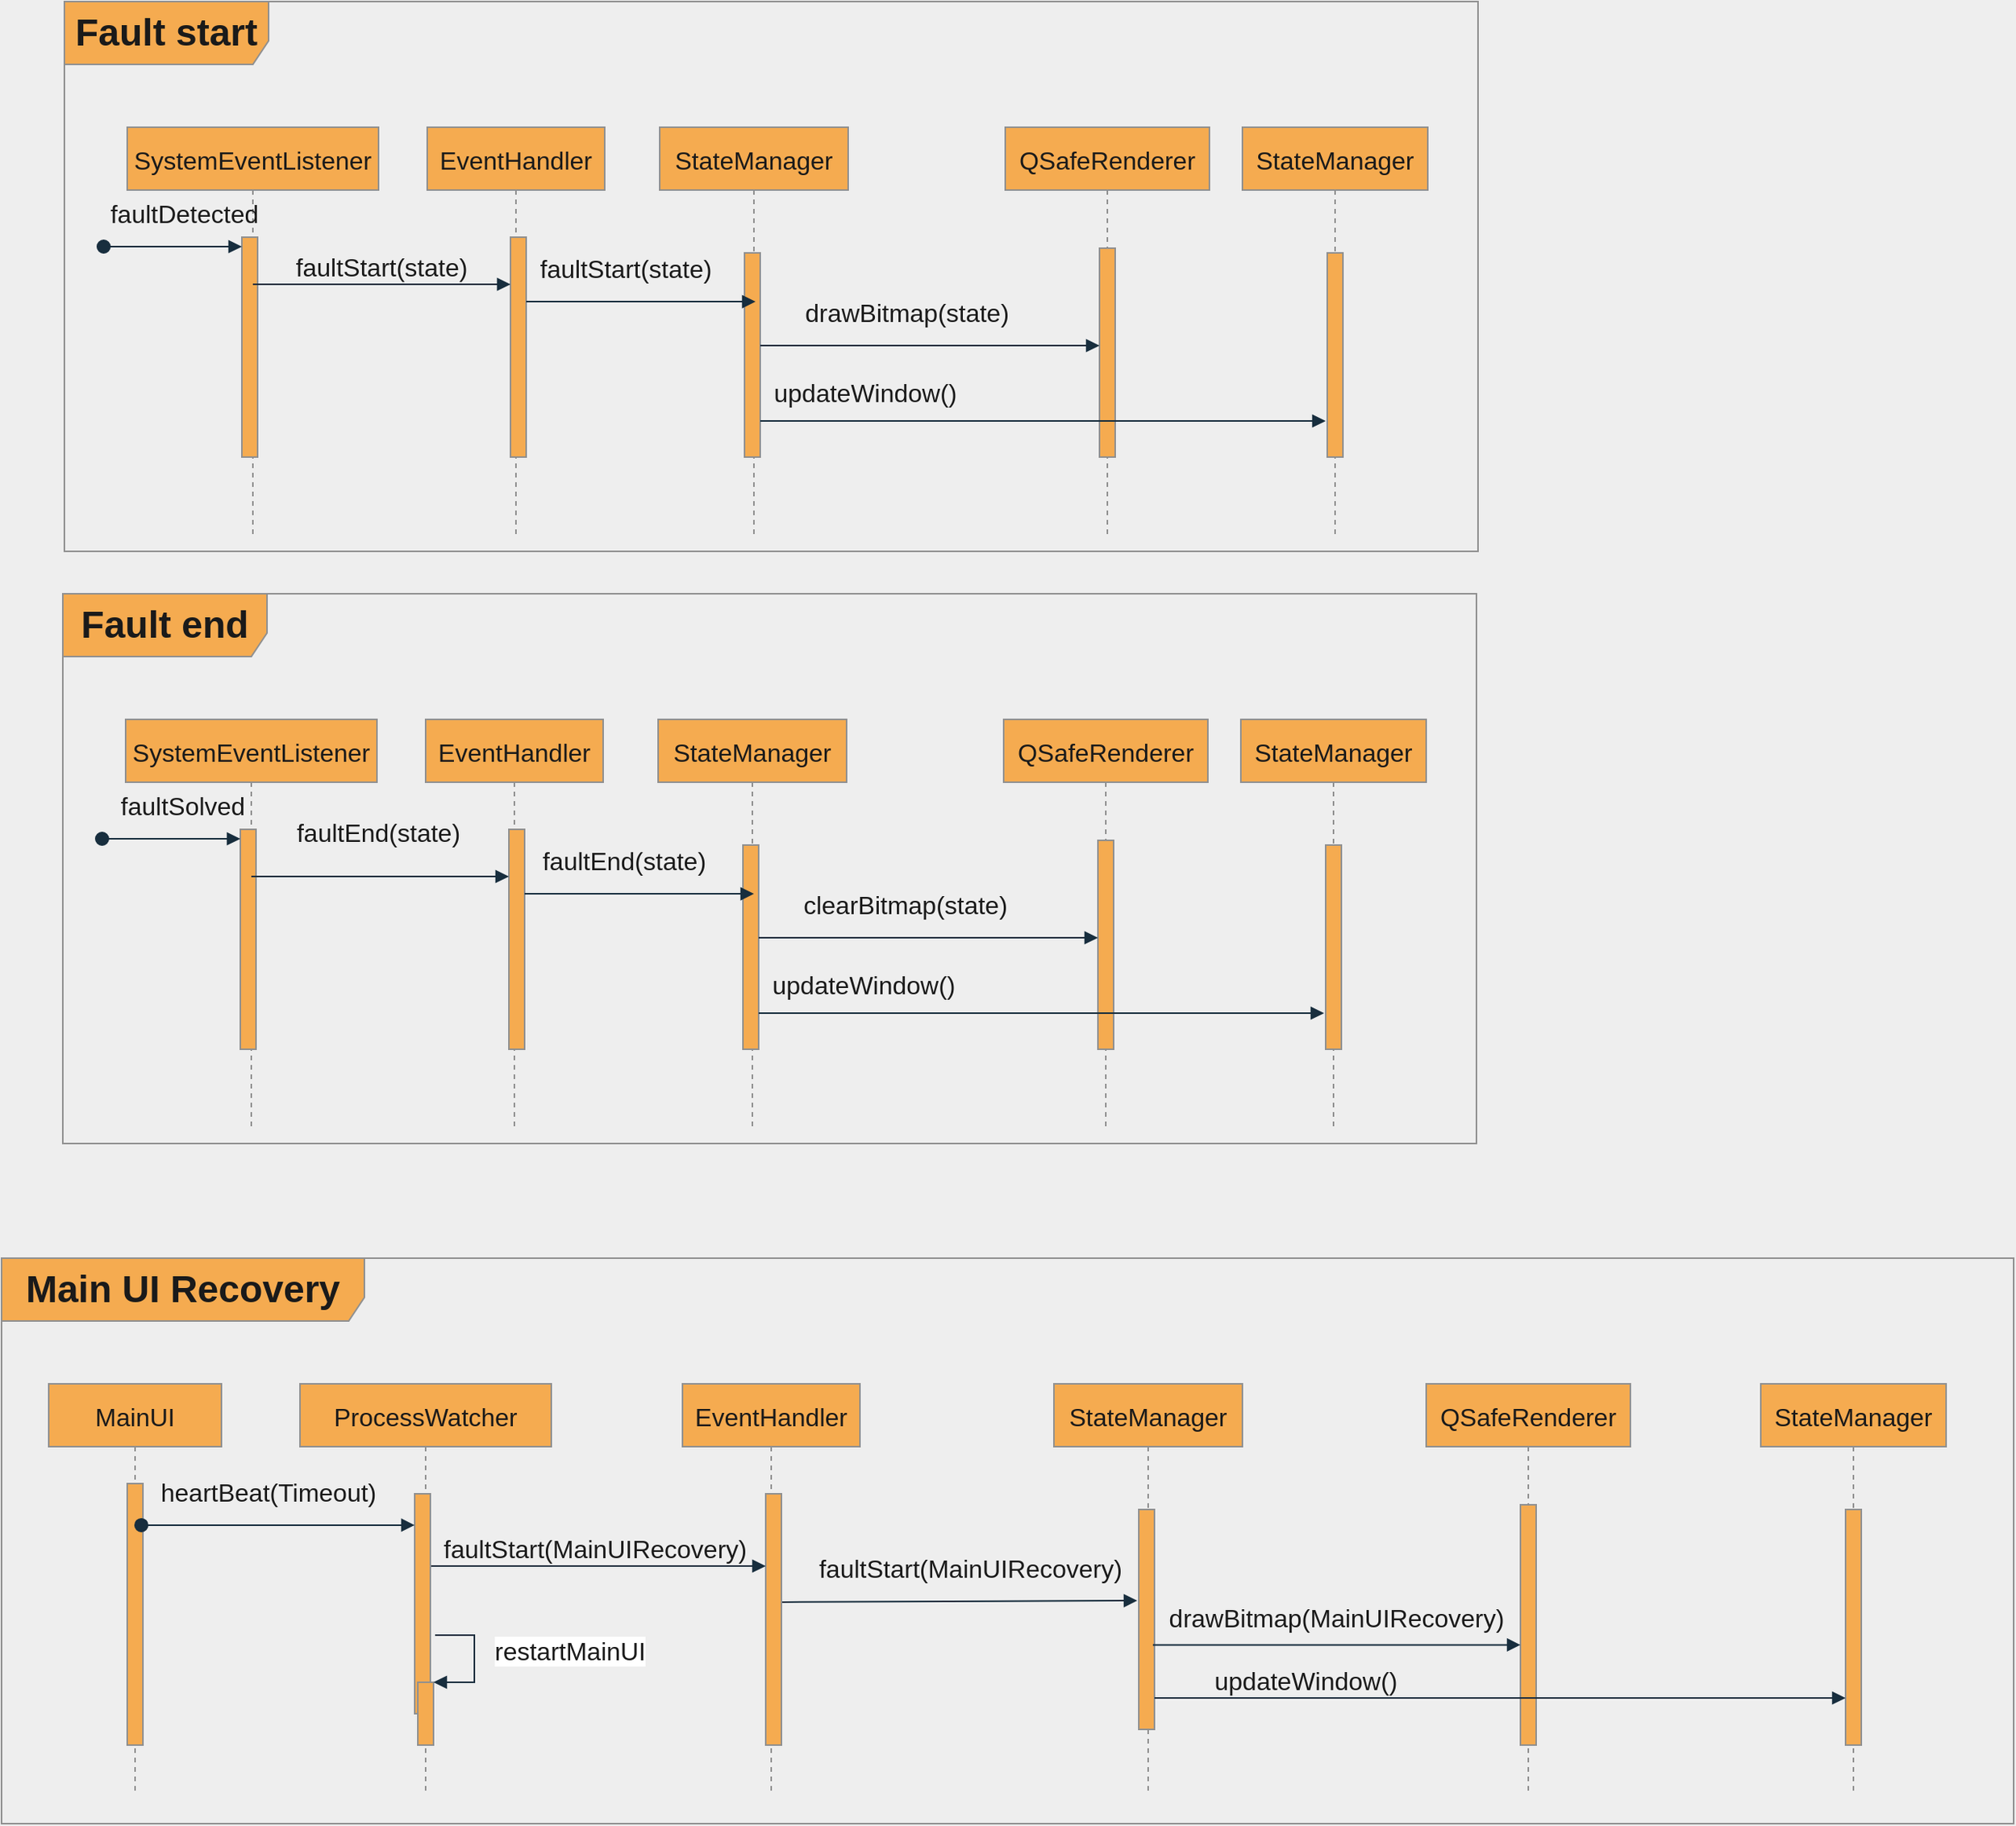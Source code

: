 <mxfile version="13.6.5" type="device"><diagram id="kgpKYQtTHZ0yAKxKKP6v" name="Page-1"><mxGraphModel dx="1662" dy="762" grid="1" gridSize="10" guides="1" tooltips="1" connect="1" arrows="1" fold="1" page="1" pageScale="1" pageWidth="850" pageHeight="1100" background="#EEEEEE" math="0" shadow="0"><root><mxCell id="0"/><mxCell id="1" parent="0"/><mxCell id="DAuTRC699xXelBMBLIJ7-51" value="" style="group" vertex="1" connectable="0" parent="1"><mxGeometry x="50" width="900" height="350" as="geometry"/></mxCell><mxCell id="DAuTRC699xXelBMBLIJ7-4" value="Fault start" style="shape=umlFrame;whiteSpace=wrap;html=1;strokeColor=#909090;fillColor=#F5AB50;labelBackgroundColor=none;fontColor=#1A1A1A;fontSize=24;width=130;height=40;fontStyle=1" vertex="1" parent="DAuTRC699xXelBMBLIJ7-51"><mxGeometry width="900" height="350" as="geometry"/></mxCell><mxCell id="3nuBFxr9cyL0pnOWT2aG-1" value="SystemEventListener" style="shape=umlLifeline;perimeter=lifelinePerimeter;container=1;collapsible=0;recursiveResize=0;shadow=0;strokeWidth=1;strokeColor=#909090;fillColor=#F5AB50;fontColor=#1A1A1A;fontSize=16;" parent="DAuTRC699xXelBMBLIJ7-51" vertex="1"><mxGeometry x="40" y="80" width="160" height="260" as="geometry"/></mxCell><mxCell id="3nuBFxr9cyL0pnOWT2aG-2" value="" style="points=[];perimeter=orthogonalPerimeter;shadow=0;strokeWidth=1;fillColor=#F5AB50;strokeColor=#909090;fontColor=#1A1A1A;" parent="3nuBFxr9cyL0pnOWT2aG-1" vertex="1"><mxGeometry x="73" y="70" width="10" height="140" as="geometry"/></mxCell><mxCell id="3nuBFxr9cyL0pnOWT2aG-3" value="faultDetected" style="verticalAlign=bottom;startArrow=oval;endArrow=block;startSize=8;shadow=0;strokeWidth=1;labelBackgroundColor=none;strokeColor=#182E3E;fontColor=#1A1A1A;fontSize=16;" parent="3nuBFxr9cyL0pnOWT2aG-1" edge="1"><mxGeometry x="0.167" y="10" relative="1" as="geometry"><mxPoint x="-15" y="76" as="sourcePoint"/><mxPoint x="73" y="76" as="targetPoint"/><mxPoint as="offset"/></mxGeometry></mxCell><mxCell id="3nuBFxr9cyL0pnOWT2aG-5" value="EventHandler" style="shape=umlLifeline;perimeter=lifelinePerimeter;container=1;collapsible=0;recursiveResize=0;shadow=0;strokeWidth=1;strokeColor=#909090;fillColor=#F5AB50;fontColor=#1A1A1A;fontSize=16;" parent="DAuTRC699xXelBMBLIJ7-51" vertex="1"><mxGeometry x="231" y="80" width="113" height="260" as="geometry"/></mxCell><mxCell id="3nuBFxr9cyL0pnOWT2aG-6" value="" style="points=[];perimeter=orthogonalPerimeter;shadow=0;strokeWidth=1;fillColor=#F5AB50;strokeColor=#909090;fontColor=#1A1A1A;" parent="3nuBFxr9cyL0pnOWT2aG-5" vertex="1"><mxGeometry x="53" y="70" width="10" height="140" as="geometry"/></mxCell><mxCell id="3nuBFxr9cyL0pnOWT2aG-8" value="faultStart(state)" style="verticalAlign=bottom;endArrow=block;shadow=0;strokeWidth=1;labelBackgroundColor=none;strokeColor=#182E3E;fontColor=#1A1A1A;fontSize=16;" parent="DAuTRC699xXelBMBLIJ7-51" target="3nuBFxr9cyL0pnOWT2aG-6" edge="1"><mxGeometry relative="1" as="geometry"><mxPoint x="120" y="180" as="sourcePoint"/><mxPoint x="290" y="171" as="targetPoint"/></mxGeometry></mxCell><mxCell id="DAuTRC699xXelBMBLIJ7-1" value="StateManager" style="shape=umlLifeline;perimeter=lifelinePerimeter;container=1;collapsible=0;recursiveResize=0;shadow=0;strokeWidth=1;strokeColor=#909090;fillColor=#F5AB50;fontColor=#1A1A1A;fontSize=16;" vertex="1" parent="DAuTRC699xXelBMBLIJ7-51"><mxGeometry x="379" y="80" width="120" height="260" as="geometry"/></mxCell><mxCell id="DAuTRC699xXelBMBLIJ7-2" value="" style="points=[];perimeter=orthogonalPerimeter;shadow=0;strokeWidth=1;fillColor=#F5AB50;strokeColor=#909090;fontColor=#1A1A1A;" vertex="1" parent="DAuTRC699xXelBMBLIJ7-1"><mxGeometry x="54" y="80" width="10" height="130" as="geometry"/></mxCell><mxCell id="DAuTRC699xXelBMBLIJ7-3" value="faultStart(state)" style="verticalAlign=bottom;endArrow=block;shadow=0;strokeWidth=1;labelBackgroundColor=none;strokeColor=#182E3E;fontColor=#1A1A1A;fontSize=16;entryX=0.7;entryY=0.077;entryDx=0;entryDy=0;entryPerimeter=0;" edge="1" parent="DAuTRC699xXelBMBLIJ7-51"><mxGeometry x="-0.133" y="10" relative="1" as="geometry"><mxPoint x="294" y="191.01" as="sourcePoint"/><mxPoint x="440" y="191.01" as="targetPoint"/><mxPoint as="offset"/></mxGeometry></mxCell><mxCell id="DAuTRC699xXelBMBLIJ7-5" value="QSafeRenderer" style="shape=umlLifeline;perimeter=lifelinePerimeter;container=1;collapsible=0;recursiveResize=0;shadow=0;strokeWidth=1;strokeColor=#909090;fillColor=#F5AB50;fontColor=#1A1A1A;fontSize=16;" vertex="1" parent="DAuTRC699xXelBMBLIJ7-51"><mxGeometry x="599" y="80" width="130" height="260" as="geometry"/></mxCell><mxCell id="DAuTRC699xXelBMBLIJ7-6" value="" style="points=[];perimeter=orthogonalPerimeter;shadow=0;strokeWidth=1;fillColor=#F5AB50;strokeColor=#909090;fontColor=#1A1A1A;" vertex="1" parent="DAuTRC699xXelBMBLIJ7-5"><mxGeometry x="60" y="77" width="10" height="133" as="geometry"/></mxCell><mxCell id="DAuTRC699xXelBMBLIJ7-7" value="drawBitmap(state)" style="verticalAlign=bottom;endArrow=block;shadow=0;strokeWidth=1;labelBackgroundColor=none;strokeColor=#182E3E;fontColor=#1A1A1A;fontSize=16;" edge="1" parent="DAuTRC699xXelBMBLIJ7-51"><mxGeometry x="-0.133" y="10" relative="1" as="geometry"><mxPoint x="443" y="219" as="sourcePoint"/><mxPoint x="659" y="219" as="targetPoint"/><mxPoint as="offset"/></mxGeometry></mxCell><mxCell id="DAuTRC699xXelBMBLIJ7-8" value="StateManager" style="shape=umlLifeline;perimeter=lifelinePerimeter;container=1;collapsible=0;recursiveResize=0;shadow=0;strokeWidth=1;strokeColor=#909090;fillColor=#F5AB50;fontColor=#1A1A1A;fontSize=16;" vertex="1" parent="DAuTRC699xXelBMBLIJ7-51"><mxGeometry x="750" y="80" width="118" height="260" as="geometry"/></mxCell><mxCell id="DAuTRC699xXelBMBLIJ7-9" value="" style="points=[];perimeter=orthogonalPerimeter;shadow=0;strokeWidth=1;fillColor=#F5AB50;strokeColor=#909090;fontColor=#1A1A1A;" vertex="1" parent="DAuTRC699xXelBMBLIJ7-8"><mxGeometry x="54" y="80" width="10" height="130" as="geometry"/></mxCell><mxCell id="DAuTRC699xXelBMBLIJ7-10" value="updateWindow()" style="verticalAlign=bottom;endArrow=block;shadow=0;strokeWidth=1;labelBackgroundColor=none;strokeColor=#182E3E;fontColor=#1A1A1A;fontSize=16;" edge="1" parent="DAuTRC699xXelBMBLIJ7-51" source="DAuTRC699xXelBMBLIJ7-2"><mxGeometry x="-0.627" y="7" relative="1" as="geometry"><mxPoint x="455" y="265.96" as="sourcePoint"/><mxPoint x="803" y="267" as="targetPoint"/><mxPoint as="offset"/></mxGeometry></mxCell><mxCell id="DAuTRC699xXelBMBLIJ7-52" value="" style="group" vertex="1" connectable="0" parent="1"><mxGeometry x="49" y="377" width="900" height="350" as="geometry"/></mxCell><mxCell id="DAuTRC699xXelBMBLIJ7-11" value="Fault end" style="shape=umlFrame;whiteSpace=wrap;html=1;strokeColor=#909090;fillColor=#F5AB50;labelBackgroundColor=none;fontColor=#1A1A1A;fontSize=24;width=130;height=40;fontStyle=1" vertex="1" parent="DAuTRC699xXelBMBLIJ7-52"><mxGeometry width="900" height="350" as="geometry"/></mxCell><mxCell id="DAuTRC699xXelBMBLIJ7-12" value="SystemEventListener" style="shape=umlLifeline;perimeter=lifelinePerimeter;container=1;collapsible=0;recursiveResize=0;shadow=0;strokeWidth=1;strokeColor=#909090;fillColor=#F5AB50;fontColor=#1A1A1A;fontSize=16;" vertex="1" parent="DAuTRC699xXelBMBLIJ7-52"><mxGeometry x="40" y="80" width="160" height="260" as="geometry"/></mxCell><mxCell id="DAuTRC699xXelBMBLIJ7-13" value="" style="points=[];perimeter=orthogonalPerimeter;shadow=0;strokeWidth=1;fillColor=#F5AB50;strokeColor=#909090;fontColor=#1A1A1A;" vertex="1" parent="DAuTRC699xXelBMBLIJ7-12"><mxGeometry x="73" y="70" width="10" height="140" as="geometry"/></mxCell><mxCell id="DAuTRC699xXelBMBLIJ7-14" value="faultSolved" style="verticalAlign=bottom;startArrow=oval;endArrow=block;startSize=8;shadow=0;strokeWidth=1;labelBackgroundColor=none;strokeColor=#182E3E;fontColor=#1A1A1A;fontSize=16;" edge="1" parent="DAuTRC699xXelBMBLIJ7-12"><mxGeometry x="0.167" y="10" relative="1" as="geometry"><mxPoint x="-15" y="76" as="sourcePoint"/><mxPoint x="73" y="76" as="targetPoint"/><mxPoint as="offset"/></mxGeometry></mxCell><mxCell id="DAuTRC699xXelBMBLIJ7-15" value="EventHandler" style="shape=umlLifeline;perimeter=lifelinePerimeter;container=1;collapsible=0;recursiveResize=0;shadow=0;strokeWidth=1;strokeColor=#909090;fillColor=#F5AB50;fontColor=#1A1A1A;fontSize=16;" vertex="1" parent="DAuTRC699xXelBMBLIJ7-52"><mxGeometry x="231" y="80" width="113" height="260" as="geometry"/></mxCell><mxCell id="DAuTRC699xXelBMBLIJ7-16" value="" style="points=[];perimeter=orthogonalPerimeter;shadow=0;strokeWidth=1;fillColor=#F5AB50;strokeColor=#909090;fontColor=#1A1A1A;" vertex="1" parent="DAuTRC699xXelBMBLIJ7-15"><mxGeometry x="53" y="70" width="10" height="140" as="geometry"/></mxCell><mxCell id="DAuTRC699xXelBMBLIJ7-17" value="faultEnd(state)" style="verticalAlign=bottom;endArrow=block;shadow=0;strokeWidth=1;labelBackgroundColor=none;strokeColor=#182E3E;fontColor=#1A1A1A;fontSize=16;" edge="1" parent="DAuTRC699xXelBMBLIJ7-52" target="DAuTRC699xXelBMBLIJ7-16"><mxGeometry x="-0.012" y="17" relative="1" as="geometry"><mxPoint x="120" y="180" as="sourcePoint"/><mxPoint x="290" y="171" as="targetPoint"/><mxPoint as="offset"/></mxGeometry></mxCell><mxCell id="DAuTRC699xXelBMBLIJ7-18" value="StateManager" style="shape=umlLifeline;perimeter=lifelinePerimeter;container=1;collapsible=0;recursiveResize=0;shadow=0;strokeWidth=1;strokeColor=#909090;fillColor=#F5AB50;fontColor=#1A1A1A;fontSize=16;" vertex="1" parent="DAuTRC699xXelBMBLIJ7-52"><mxGeometry x="379" y="80" width="120" height="260" as="geometry"/></mxCell><mxCell id="DAuTRC699xXelBMBLIJ7-19" value="" style="points=[];perimeter=orthogonalPerimeter;shadow=0;strokeWidth=1;fillColor=#F5AB50;strokeColor=#909090;fontColor=#1A1A1A;" vertex="1" parent="DAuTRC699xXelBMBLIJ7-18"><mxGeometry x="54" y="80" width="10" height="130" as="geometry"/></mxCell><mxCell id="DAuTRC699xXelBMBLIJ7-20" value="faultEnd(state)" style="verticalAlign=bottom;endArrow=block;shadow=0;strokeWidth=1;labelBackgroundColor=none;strokeColor=#182E3E;fontColor=#1A1A1A;fontSize=16;entryX=0.7;entryY=0.077;entryDx=0;entryDy=0;entryPerimeter=0;" edge="1" parent="DAuTRC699xXelBMBLIJ7-52"><mxGeometry x="-0.133" y="10" relative="1" as="geometry"><mxPoint x="294" y="191.01" as="sourcePoint"/><mxPoint x="440" y="191.01" as="targetPoint"/><mxPoint as="offset"/></mxGeometry></mxCell><mxCell id="DAuTRC699xXelBMBLIJ7-21" value="QSafeRenderer" style="shape=umlLifeline;perimeter=lifelinePerimeter;container=1;collapsible=0;recursiveResize=0;shadow=0;strokeWidth=1;strokeColor=#909090;fillColor=#F5AB50;fontColor=#1A1A1A;fontSize=16;" vertex="1" parent="DAuTRC699xXelBMBLIJ7-52"><mxGeometry x="599" y="80" width="130" height="260" as="geometry"/></mxCell><mxCell id="DAuTRC699xXelBMBLIJ7-22" value="" style="points=[];perimeter=orthogonalPerimeter;shadow=0;strokeWidth=1;fillColor=#F5AB50;strokeColor=#909090;fontColor=#1A1A1A;" vertex="1" parent="DAuTRC699xXelBMBLIJ7-21"><mxGeometry x="60" y="77" width="10" height="133" as="geometry"/></mxCell><mxCell id="DAuTRC699xXelBMBLIJ7-23" value="clearBitmap(state)" style="verticalAlign=bottom;endArrow=block;shadow=0;strokeWidth=1;labelBackgroundColor=none;strokeColor=#182E3E;fontColor=#1A1A1A;fontSize=16;" edge="1" parent="DAuTRC699xXelBMBLIJ7-52"><mxGeometry x="-0.133" y="10" relative="1" as="geometry"><mxPoint x="443" y="219" as="sourcePoint"/><mxPoint x="659" y="219" as="targetPoint"/><mxPoint as="offset"/></mxGeometry></mxCell><mxCell id="DAuTRC699xXelBMBLIJ7-24" value="StateManager" style="shape=umlLifeline;perimeter=lifelinePerimeter;container=1;collapsible=0;recursiveResize=0;shadow=0;strokeWidth=1;strokeColor=#909090;fillColor=#F5AB50;fontColor=#1A1A1A;fontSize=16;" vertex="1" parent="DAuTRC699xXelBMBLIJ7-52"><mxGeometry x="750" y="80" width="118" height="260" as="geometry"/></mxCell><mxCell id="DAuTRC699xXelBMBLIJ7-25" value="" style="points=[];perimeter=orthogonalPerimeter;shadow=0;strokeWidth=1;fillColor=#F5AB50;strokeColor=#909090;fontColor=#1A1A1A;" vertex="1" parent="DAuTRC699xXelBMBLIJ7-24"><mxGeometry x="54" y="80" width="10" height="130" as="geometry"/></mxCell><mxCell id="DAuTRC699xXelBMBLIJ7-26" value="updateWindow()" style="verticalAlign=bottom;endArrow=block;shadow=0;strokeWidth=1;labelBackgroundColor=none;strokeColor=#182E3E;fontColor=#1A1A1A;fontSize=16;" edge="1" parent="DAuTRC699xXelBMBLIJ7-52" source="DAuTRC699xXelBMBLIJ7-19"><mxGeometry x="-0.627" y="7" relative="1" as="geometry"><mxPoint x="455" y="265.96" as="sourcePoint"/><mxPoint x="803" y="267" as="targetPoint"/><mxPoint as="offset"/></mxGeometry></mxCell><mxCell id="DAuTRC699xXelBMBLIJ7-53" value="" style="group" vertex="1" connectable="0" parent="1"><mxGeometry x="10" y="800" width="1281" height="360" as="geometry"/></mxCell><mxCell id="DAuTRC699xXelBMBLIJ7-27" value="Main UI Recovery" style="shape=umlFrame;whiteSpace=wrap;html=1;strokeColor=#909090;fillColor=#F5AB50;labelBackgroundColor=none;fontColor=#1A1A1A;fontSize=24;width=231;height=40;fontStyle=1" vertex="1" parent="DAuTRC699xXelBMBLIJ7-53"><mxGeometry width="1281" height="360" as="geometry"/></mxCell><mxCell id="DAuTRC699xXelBMBLIJ7-31" value="EventHandler" style="shape=umlLifeline;perimeter=lifelinePerimeter;container=1;collapsible=0;recursiveResize=0;shadow=0;strokeWidth=1;strokeColor=#909090;fillColor=#F5AB50;fontColor=#1A1A1A;fontSize=16;" vertex="1" parent="DAuTRC699xXelBMBLIJ7-53"><mxGeometry x="433.5" y="80" width="113" height="260" as="geometry"/></mxCell><mxCell id="DAuTRC699xXelBMBLIJ7-32" value="" style="points=[];perimeter=orthogonalPerimeter;shadow=0;strokeWidth=1;fillColor=#F5AB50;strokeColor=#909090;fontColor=#1A1A1A;" vertex="1" parent="DAuTRC699xXelBMBLIJ7-31"><mxGeometry x="53" y="70" width="10" height="160" as="geometry"/></mxCell><mxCell id="DAuTRC699xXelBMBLIJ7-33" value="faultStart(MainUIRecovery)" style="verticalAlign=bottom;endArrow=block;shadow=0;strokeWidth=1;labelBackgroundColor=none;strokeColor=#182E3E;fontColor=#1A1A1A;fontSize=16;" edge="1" parent="DAuTRC699xXelBMBLIJ7-53"><mxGeometry relative="1" as="geometry"><mxPoint x="269.5" y="196" as="sourcePoint"/><mxPoint x="486.5" y="196" as="targetPoint"/></mxGeometry></mxCell><mxCell id="DAuTRC699xXelBMBLIJ7-34" value="StateManager" style="shape=umlLifeline;perimeter=lifelinePerimeter;container=1;collapsible=0;recursiveResize=0;shadow=0;strokeWidth=1;strokeColor=#909090;fillColor=#F5AB50;fontColor=#1A1A1A;fontSize=16;" vertex="1" parent="DAuTRC699xXelBMBLIJ7-53"><mxGeometry x="670" y="80" width="120" height="260" as="geometry"/></mxCell><mxCell id="DAuTRC699xXelBMBLIJ7-35" value="" style="points=[];perimeter=orthogonalPerimeter;shadow=0;strokeWidth=1;fillColor=#F5AB50;strokeColor=#909090;fontColor=#1A1A1A;" vertex="1" parent="DAuTRC699xXelBMBLIJ7-34"><mxGeometry x="54" y="80" width="10" height="140" as="geometry"/></mxCell><mxCell id="DAuTRC699xXelBMBLIJ7-36" value="faultStart(MainUIRecovery)" style="verticalAlign=bottom;endArrow=block;shadow=0;strokeWidth=1;labelBackgroundColor=none;strokeColor=#182E3E;fontColor=#1A1A1A;fontSize=16;exitX=1.05;exitY=0.571;exitDx=0;exitDy=0;exitPerimeter=0;entryX=0;entryY=0.454;entryDx=0;entryDy=0;entryPerimeter=0;" edge="1" parent="DAuTRC699xXelBMBLIJ7-53"><mxGeometry x="0.063" y="10" relative="1" as="geometry"><mxPoint x="497" y="218.94" as="sourcePoint"/><mxPoint x="723" y="218.02" as="targetPoint"/><mxPoint as="offset"/><Array as="points"/></mxGeometry></mxCell><mxCell id="DAuTRC699xXelBMBLIJ7-37" value="QSafeRenderer" style="shape=umlLifeline;perimeter=lifelinePerimeter;container=1;collapsible=0;recursiveResize=0;shadow=0;strokeWidth=1;strokeColor=#909090;fillColor=#F5AB50;fontColor=#1A1A1A;fontSize=16;" vertex="1" parent="DAuTRC699xXelBMBLIJ7-53"><mxGeometry x="907" y="80" width="130" height="260" as="geometry"/></mxCell><mxCell id="DAuTRC699xXelBMBLIJ7-38" value="" style="points=[];perimeter=orthogonalPerimeter;shadow=0;strokeWidth=1;fillColor=#F5AB50;strokeColor=#909090;fontColor=#1A1A1A;" vertex="1" parent="DAuTRC699xXelBMBLIJ7-37"><mxGeometry x="60" y="77" width="10" height="153" as="geometry"/></mxCell><mxCell id="DAuTRC699xXelBMBLIJ7-39" value="drawBitmap(MainUIRecovery)" style="verticalAlign=bottom;endArrow=block;shadow=0;strokeWidth=1;labelBackgroundColor=none;strokeColor=#182E3E;fontColor=#1A1A1A;fontSize=16;exitX=1;exitY=0.623;exitDx=0;exitDy=0;exitPerimeter=0;" edge="1" parent="DAuTRC699xXelBMBLIJ7-53"><mxGeometry y="6" relative="1" as="geometry"><mxPoint x="733" y="246.22" as="sourcePoint"/><mxPoint x="967" y="246.22" as="targetPoint"/><mxPoint as="offset"/></mxGeometry></mxCell><mxCell id="DAuTRC699xXelBMBLIJ7-40" value="StateManager" style="shape=umlLifeline;perimeter=lifelinePerimeter;container=1;collapsible=0;recursiveResize=0;shadow=0;strokeWidth=1;strokeColor=#909090;fillColor=#F5AB50;fontColor=#1A1A1A;fontSize=16;" vertex="1" parent="DAuTRC699xXelBMBLIJ7-53"><mxGeometry x="1120" y="80" width="118" height="260" as="geometry"/></mxCell><mxCell id="DAuTRC699xXelBMBLIJ7-41" value="" style="points=[];perimeter=orthogonalPerimeter;shadow=0;strokeWidth=1;fillColor=#F5AB50;strokeColor=#909090;fontColor=#1A1A1A;" vertex="1" parent="DAuTRC699xXelBMBLIJ7-40"><mxGeometry x="54" y="80" width="10" height="150" as="geometry"/></mxCell><mxCell id="DAuTRC699xXelBMBLIJ7-42" value="updateWindow()" style="verticalAlign=bottom;endArrow=block;shadow=0;strokeWidth=1;labelBackgroundColor=none;strokeColor=#182E3E;fontColor=#1A1A1A;fontSize=16;" edge="1" parent="DAuTRC699xXelBMBLIJ7-53" source="DAuTRC699xXelBMBLIJ7-35" target="DAuTRC699xXelBMBLIJ7-41"><mxGeometry x="0.347" y="-200" relative="1" as="geometry"><mxPoint x="642" y="275.96" as="sourcePoint"/><mxPoint x="990" y="277" as="targetPoint"/><mxPoint x="-200" y="-200" as="offset"/><Array as="points"><mxPoint x="1030" y="280"/></Array></mxGeometry></mxCell><mxCell id="DAuTRC699xXelBMBLIJ7-43" value="ProcessWatcher" style="shape=umlLifeline;perimeter=lifelinePerimeter;container=1;collapsible=0;recursiveResize=0;shadow=0;strokeWidth=1;strokeColor=#909090;fillColor=#F5AB50;fontColor=#1A1A1A;fontSize=16;" vertex="1" parent="DAuTRC699xXelBMBLIJ7-53"><mxGeometry x="190" y="80" width="160" height="260" as="geometry"/></mxCell><mxCell id="DAuTRC699xXelBMBLIJ7-44" value="" style="points=[];perimeter=orthogonalPerimeter;shadow=0;strokeWidth=1;fillColor=#F5AB50;strokeColor=#909090;fontColor=#1A1A1A;" vertex="1" parent="DAuTRC699xXelBMBLIJ7-43"><mxGeometry x="73" y="70" width="10" height="140" as="geometry"/></mxCell><mxCell id="DAuTRC699xXelBMBLIJ7-47" value="" style="points=[];perimeter=orthogonalPerimeter;shadow=0;strokeWidth=1;fillColor=#F5AB50;strokeColor=#909090;fontColor=#1A1A1A;" vertex="1" parent="DAuTRC699xXelBMBLIJ7-43"><mxGeometry x="73" y="70" width="10" height="140" as="geometry"/></mxCell><mxCell id="DAuTRC699xXelBMBLIJ7-49" value="" style="html=1;points=[];perimeter=orthogonalPerimeter;rounded=0;sketch=0;strokeColor=#909090;fillColor=#F5AB50;fontSize=16;fontColor=#1A1A1A;" vertex="1" parent="DAuTRC699xXelBMBLIJ7-43"><mxGeometry x="75" y="190" width="10" height="40" as="geometry"/></mxCell><mxCell id="DAuTRC699xXelBMBLIJ7-50" value="restartMainUI" style="edgeStyle=orthogonalEdgeStyle;html=1;align=left;spacingLeft=2;endArrow=block;rounded=0;entryX=1;entryY=0;strokeColor=#182E3E;fontSize=16;fontColor=#1A1A1A;" edge="1" target="DAuTRC699xXelBMBLIJ7-49" parent="DAuTRC699xXelBMBLIJ7-43"><mxGeometry x="-0.383" y="-13" relative="1" as="geometry"><mxPoint x="86" y="160" as="sourcePoint"/><Array as="points"><mxPoint x="111" y="160"/></Array><mxPoint x="22" y="10" as="offset"/></mxGeometry></mxCell><mxCell id="DAuTRC699xXelBMBLIJ7-46" value="" style="group" vertex="1" connectable="0" parent="DAuTRC699xXelBMBLIJ7-53"><mxGeometry x="30" y="80" width="110" height="260" as="geometry"/></mxCell><mxCell id="DAuTRC699xXelBMBLIJ7-28" value="MainUI" style="shape=umlLifeline;perimeter=lifelinePerimeter;container=1;collapsible=0;recursiveResize=0;shadow=0;strokeWidth=1;strokeColor=#909090;fillColor=#F5AB50;fontColor=#1A1A1A;fontSize=16;size=40;" vertex="1" parent="DAuTRC699xXelBMBLIJ7-46"><mxGeometry width="110" height="260" as="geometry"/></mxCell><mxCell id="DAuTRC699xXelBMBLIJ7-29" value="" style="points=[];perimeter=orthogonalPerimeter;shadow=0;strokeWidth=1;fillColor=#F5AB50;strokeColor=#909090;fontColor=#1A1A1A;" vertex="1" parent="DAuTRC699xXelBMBLIJ7-28"><mxGeometry x="50" y="63.5" width="10" height="166.5" as="geometry"/></mxCell><mxCell id="DAuTRC699xXelBMBLIJ7-45" value="heartBeat(Timeout)" style="verticalAlign=bottom;startArrow=oval;endArrow=block;startSize=8;shadow=0;strokeWidth=1;labelBackgroundColor=none;strokeColor=#182E3E;fontColor=#1A1A1A;fontSize=16;exitX=0.9;exitY=0.159;exitDx=0;exitDy=0;exitPerimeter=0;" edge="1" parent="DAuTRC699xXelBMBLIJ7-53" source="DAuTRC699xXelBMBLIJ7-29" target="DAuTRC699xXelBMBLIJ7-44"><mxGeometry x="-0.069" y="10" relative="1" as="geometry"><mxPoint x="110" y="180" as="sourcePoint"/><mxPoint x="263" y="180" as="targetPoint"/><mxPoint as="offset"/></mxGeometry></mxCell></root></mxGraphModel></diagram></mxfile>